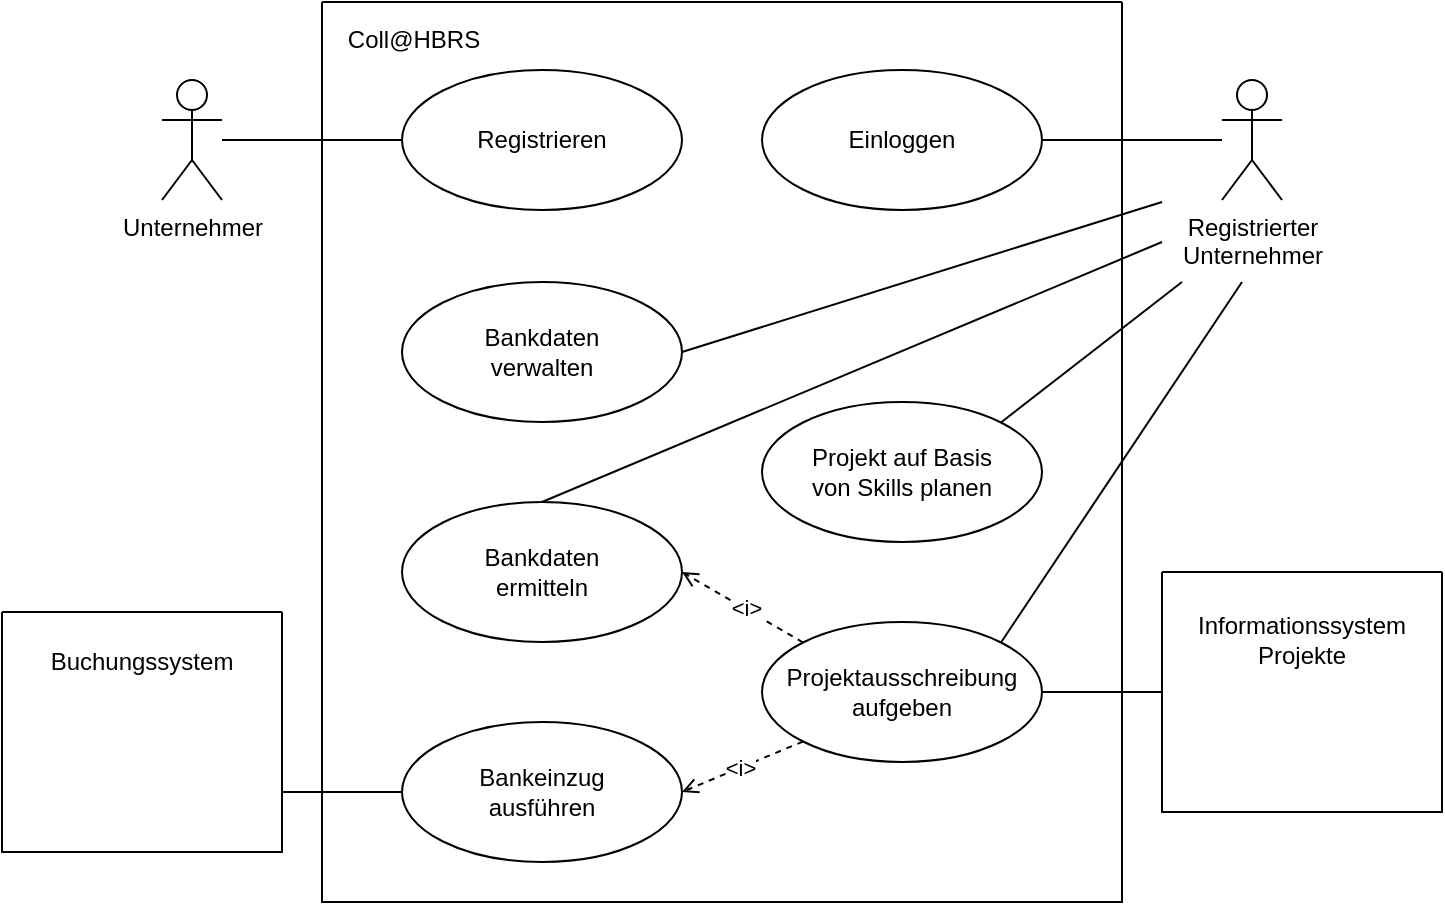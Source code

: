 <mxfile version="22.1.5" type="github">
  <diagram name="Seite-1" id="0DVrrCH61ZPT9TPxcILy">
    <mxGraphModel dx="722" dy="415" grid="1" gridSize="10" guides="1" tooltips="1" connect="1" arrows="1" fold="1" page="1" pageScale="1" pageWidth="1169" pageHeight="827" math="0" shadow="0">
      <root>
        <mxCell id="0" />
        <mxCell id="1" parent="0" />
        <mxCell id="xju300cJYV8iOVyrhgCJ-3" value="" style="swimlane;startSize=0;" parent="1" vertex="1">
          <mxGeometry x="200" y="80" width="400" height="450" as="geometry" />
        </mxCell>
        <mxCell id="xju300cJYV8iOVyrhgCJ-40" value="Coll@HBRS" style="text;html=1;strokeColor=none;fillColor=none;align=center;verticalAlign=middle;whiteSpace=wrap;rounded=0;" parent="xju300cJYV8iOVyrhgCJ-3" vertex="1">
          <mxGeometry x="16" y="4" width="60" height="30" as="geometry" />
        </mxCell>
        <mxCell id="xju300cJYV8iOVyrhgCJ-19" style="rounded=0;orthogonalLoop=1;jettySize=auto;html=1;entryX=0;entryY=0.5;entryDx=0;entryDy=0;endArrow=none;endFill=0;" parent="xju300cJYV8iOVyrhgCJ-3" source="xju300cJYV8iOVyrhgCJ-1" target="xju300cJYV8iOVyrhgCJ-4" edge="1">
          <mxGeometry relative="1" as="geometry" />
        </mxCell>
        <mxCell id="xju300cJYV8iOVyrhgCJ-1" value="Unternehmer" style="shape=umlActor;verticalLabelPosition=bottom;verticalAlign=top;html=1;" parent="xju300cJYV8iOVyrhgCJ-3" vertex="1">
          <mxGeometry x="-80" y="39" width="30" height="60" as="geometry" />
        </mxCell>
        <mxCell id="xju300cJYV8iOVyrhgCJ-4" value="Registrieren" style="ellipse;whiteSpace=wrap;html=1;" parent="xju300cJYV8iOVyrhgCJ-3" vertex="1">
          <mxGeometry x="40" y="34" width="140" height="70" as="geometry" />
        </mxCell>
        <mxCell id="xju300cJYV8iOVyrhgCJ-5" value="Einloggen" style="ellipse;whiteSpace=wrap;html=1;" parent="xju300cJYV8iOVyrhgCJ-3" vertex="1">
          <mxGeometry x="220" y="34" width="140" height="70" as="geometry" />
        </mxCell>
        <mxCell id="xju300cJYV8iOVyrhgCJ-7" value="Bankeinzug&lt;br&gt;ausführen" style="ellipse;whiteSpace=wrap;html=1;" parent="xju300cJYV8iOVyrhgCJ-3" vertex="1">
          <mxGeometry x="40" y="360" width="140" height="70" as="geometry" />
        </mxCell>
        <mxCell id="xju300cJYV8iOVyrhgCJ-8" value="Projekt auf Basis&lt;br&gt;von Skills planen" style="ellipse;whiteSpace=wrap;html=1;" parent="xju300cJYV8iOVyrhgCJ-3" vertex="1">
          <mxGeometry x="220" y="200" width="140" height="70" as="geometry" />
        </mxCell>
        <mxCell id="xju300cJYV8iOVyrhgCJ-15" style="rounded=0;orthogonalLoop=1;jettySize=auto;html=1;exitX=0;exitY=1;exitDx=0;exitDy=0;entryX=1;entryY=0.5;entryDx=0;entryDy=0;dashed=1;endArrow=open;endFill=0;" parent="xju300cJYV8iOVyrhgCJ-3" source="xju300cJYV8iOVyrhgCJ-6" target="xju300cJYV8iOVyrhgCJ-7" edge="1">
          <mxGeometry relative="1" as="geometry" />
        </mxCell>
        <mxCell id="xju300cJYV8iOVyrhgCJ-18" value="&amp;lt;i&amp;gt;" style="edgeLabel;html=1;align=center;verticalAlign=middle;resizable=0;points=[];" parent="xju300cJYV8iOVyrhgCJ-15" vertex="1" connectable="0">
          <mxGeometry x="0.015" relative="1" as="geometry">
            <mxPoint x="-1" as="offset" />
          </mxGeometry>
        </mxCell>
        <mxCell id="xju300cJYV8iOVyrhgCJ-9" value="Bankdaten&lt;br&gt;ermitteln" style="ellipse;whiteSpace=wrap;html=1;" parent="xju300cJYV8iOVyrhgCJ-3" vertex="1">
          <mxGeometry x="40" y="250" width="140" height="70" as="geometry" />
        </mxCell>
        <mxCell id="xju300cJYV8iOVyrhgCJ-13" style="orthogonalLoop=1;jettySize=auto;html=1;exitX=0;exitY=0;exitDx=0;exitDy=0;rounded=0;strokeColor=default;dashed=1;entryX=1;entryY=0.5;entryDx=0;entryDy=0;endArrow=open;endFill=0;" parent="xju300cJYV8iOVyrhgCJ-3" source="xju300cJYV8iOVyrhgCJ-6" target="xju300cJYV8iOVyrhgCJ-9" edge="1">
          <mxGeometry relative="1" as="geometry" />
        </mxCell>
        <mxCell id="xju300cJYV8iOVyrhgCJ-16" value="&amp;lt;i&amp;gt;" style="edgeLabel;html=1;align=center;verticalAlign=middle;resizable=0;points=[];" parent="xju300cJYV8iOVyrhgCJ-13" vertex="1" connectable="0">
          <mxGeometry x="-0.037" y="-1" relative="1" as="geometry">
            <mxPoint as="offset" />
          </mxGeometry>
        </mxCell>
        <mxCell id="xju300cJYV8iOVyrhgCJ-6" value="Projektausschreibung&lt;br&gt;aufgeben" style="ellipse;whiteSpace=wrap;html=1;" parent="xju300cJYV8iOVyrhgCJ-3" vertex="1">
          <mxGeometry x="220" y="310" width="140" height="70" as="geometry" />
        </mxCell>
        <mxCell id="xju300cJYV8iOVyrhgCJ-21" style="rounded=0;orthogonalLoop=1;jettySize=auto;html=1;endArrow=none;endFill=0;" parent="xju300cJYV8iOVyrhgCJ-3" source="xju300cJYV8iOVyrhgCJ-10" target="xju300cJYV8iOVyrhgCJ-5" edge="1">
          <mxGeometry relative="1" as="geometry" />
        </mxCell>
        <mxCell id="xju300cJYV8iOVyrhgCJ-10" value="Registrierter&lt;br&gt;Unternehmer" style="shape=umlActor;verticalLabelPosition=bottom;verticalAlign=top;html=1;" parent="xju300cJYV8iOVyrhgCJ-3" vertex="1">
          <mxGeometry x="450" y="39" width="30" height="60" as="geometry" />
        </mxCell>
        <mxCell id="xju300cJYV8iOVyrhgCJ-22" style="rounded=0;orthogonalLoop=1;jettySize=auto;html=1;endArrow=none;endFill=0;entryX=1;entryY=0;entryDx=0;entryDy=0;" parent="xju300cJYV8iOVyrhgCJ-3" target="xju300cJYV8iOVyrhgCJ-8" edge="1">
          <mxGeometry relative="1" as="geometry">
            <mxPoint x="430" y="140" as="sourcePoint" />
            <mxPoint x="354.497" y="203.251" as="targetPoint" />
          </mxGeometry>
        </mxCell>
        <mxCell id="xju300cJYV8iOVyrhgCJ-23" style="rounded=0;orthogonalLoop=1;jettySize=auto;html=1;endArrow=none;endFill=0;entryX=1;entryY=0;entryDx=0;entryDy=0;" parent="xju300cJYV8iOVyrhgCJ-3" target="xju300cJYV8iOVyrhgCJ-6" edge="1">
          <mxGeometry relative="1" as="geometry">
            <mxPoint x="460" y="140" as="sourcePoint" />
            <mxPoint x="340" y="270" as="targetPoint" />
          </mxGeometry>
        </mxCell>
        <mxCell id="xju300cJYV8iOVyrhgCJ-24" value="" style="swimlane;startSize=0;" parent="xju300cJYV8iOVyrhgCJ-3" vertex="1">
          <mxGeometry x="420" y="285" width="140" height="120" as="geometry" />
        </mxCell>
        <mxCell id="xju300cJYV8iOVyrhgCJ-36" value="Informationssystem Projekte" style="text;html=1;strokeColor=none;fillColor=none;align=center;verticalAlign=middle;whiteSpace=wrap;rounded=0;" parent="xju300cJYV8iOVyrhgCJ-24" vertex="1">
          <mxGeometry x="40" y="19" width="60" height="30" as="geometry" />
        </mxCell>
        <mxCell id="xju300cJYV8iOVyrhgCJ-35" value="" style="swimlane;startSize=0;" parent="xju300cJYV8iOVyrhgCJ-3" vertex="1">
          <mxGeometry x="-160" y="305" width="140" height="120" as="geometry" />
        </mxCell>
        <mxCell id="xju300cJYV8iOVyrhgCJ-37" value="Buchungssystem" style="text;html=1;strokeColor=none;fillColor=none;align=center;verticalAlign=middle;whiteSpace=wrap;rounded=0;" parent="xju300cJYV8iOVyrhgCJ-35" vertex="1">
          <mxGeometry x="40" y="10" width="60" height="30" as="geometry" />
        </mxCell>
        <mxCell id="xju300cJYV8iOVyrhgCJ-38" style="rounded=0;orthogonalLoop=1;jettySize=auto;html=1;exitX=0;exitY=0.5;exitDx=0;exitDy=0;entryX=1;entryY=0.75;entryDx=0;entryDy=0;endArrow=none;endFill=0;" parent="xju300cJYV8iOVyrhgCJ-3" source="xju300cJYV8iOVyrhgCJ-7" target="xju300cJYV8iOVyrhgCJ-35" edge="1">
          <mxGeometry relative="1" as="geometry" />
        </mxCell>
        <mxCell id="xju300cJYV8iOVyrhgCJ-44" style="rounded=0;orthogonalLoop=1;jettySize=auto;html=1;exitX=1;exitY=0.5;exitDx=0;exitDy=0;entryX=0;entryY=0.5;entryDx=0;entryDy=0;endArrow=none;endFill=0;" parent="xju300cJYV8iOVyrhgCJ-3" source="xju300cJYV8iOVyrhgCJ-6" target="xju300cJYV8iOVyrhgCJ-24" edge="1">
          <mxGeometry relative="1" as="geometry" />
        </mxCell>
        <mxCell id="Qi5W4oSuKtjSDgMZflnW-1" value="Bankdaten&lt;br&gt;verwalten" style="ellipse;whiteSpace=wrap;html=1;" vertex="1" parent="xju300cJYV8iOVyrhgCJ-3">
          <mxGeometry x="40" y="140" width="140" height="70" as="geometry" />
        </mxCell>
        <mxCell id="Qi5W4oSuKtjSDgMZflnW-2" style="rounded=0;orthogonalLoop=1;jettySize=auto;html=1;endArrow=none;endFill=0;entryX=1;entryY=0.5;entryDx=0;entryDy=0;" edge="1" parent="xju300cJYV8iOVyrhgCJ-3" target="Qi5W4oSuKtjSDgMZflnW-1">
          <mxGeometry relative="1" as="geometry">
            <mxPoint x="420" y="100" as="sourcePoint" />
            <mxPoint x="350" y="220" as="targetPoint" />
          </mxGeometry>
        </mxCell>
        <mxCell id="Qi5W4oSuKtjSDgMZflnW-4" style="rounded=0;orthogonalLoop=1;jettySize=auto;html=1;endArrow=none;endFill=0;entryX=0.5;entryY=0;entryDx=0;entryDy=0;" edge="1" parent="xju300cJYV8iOVyrhgCJ-3" target="xju300cJYV8iOVyrhgCJ-9">
          <mxGeometry relative="1" as="geometry">
            <mxPoint x="420" y="120" as="sourcePoint" />
            <mxPoint x="350" y="220" as="targetPoint" />
          </mxGeometry>
        </mxCell>
      </root>
    </mxGraphModel>
  </diagram>
</mxfile>
